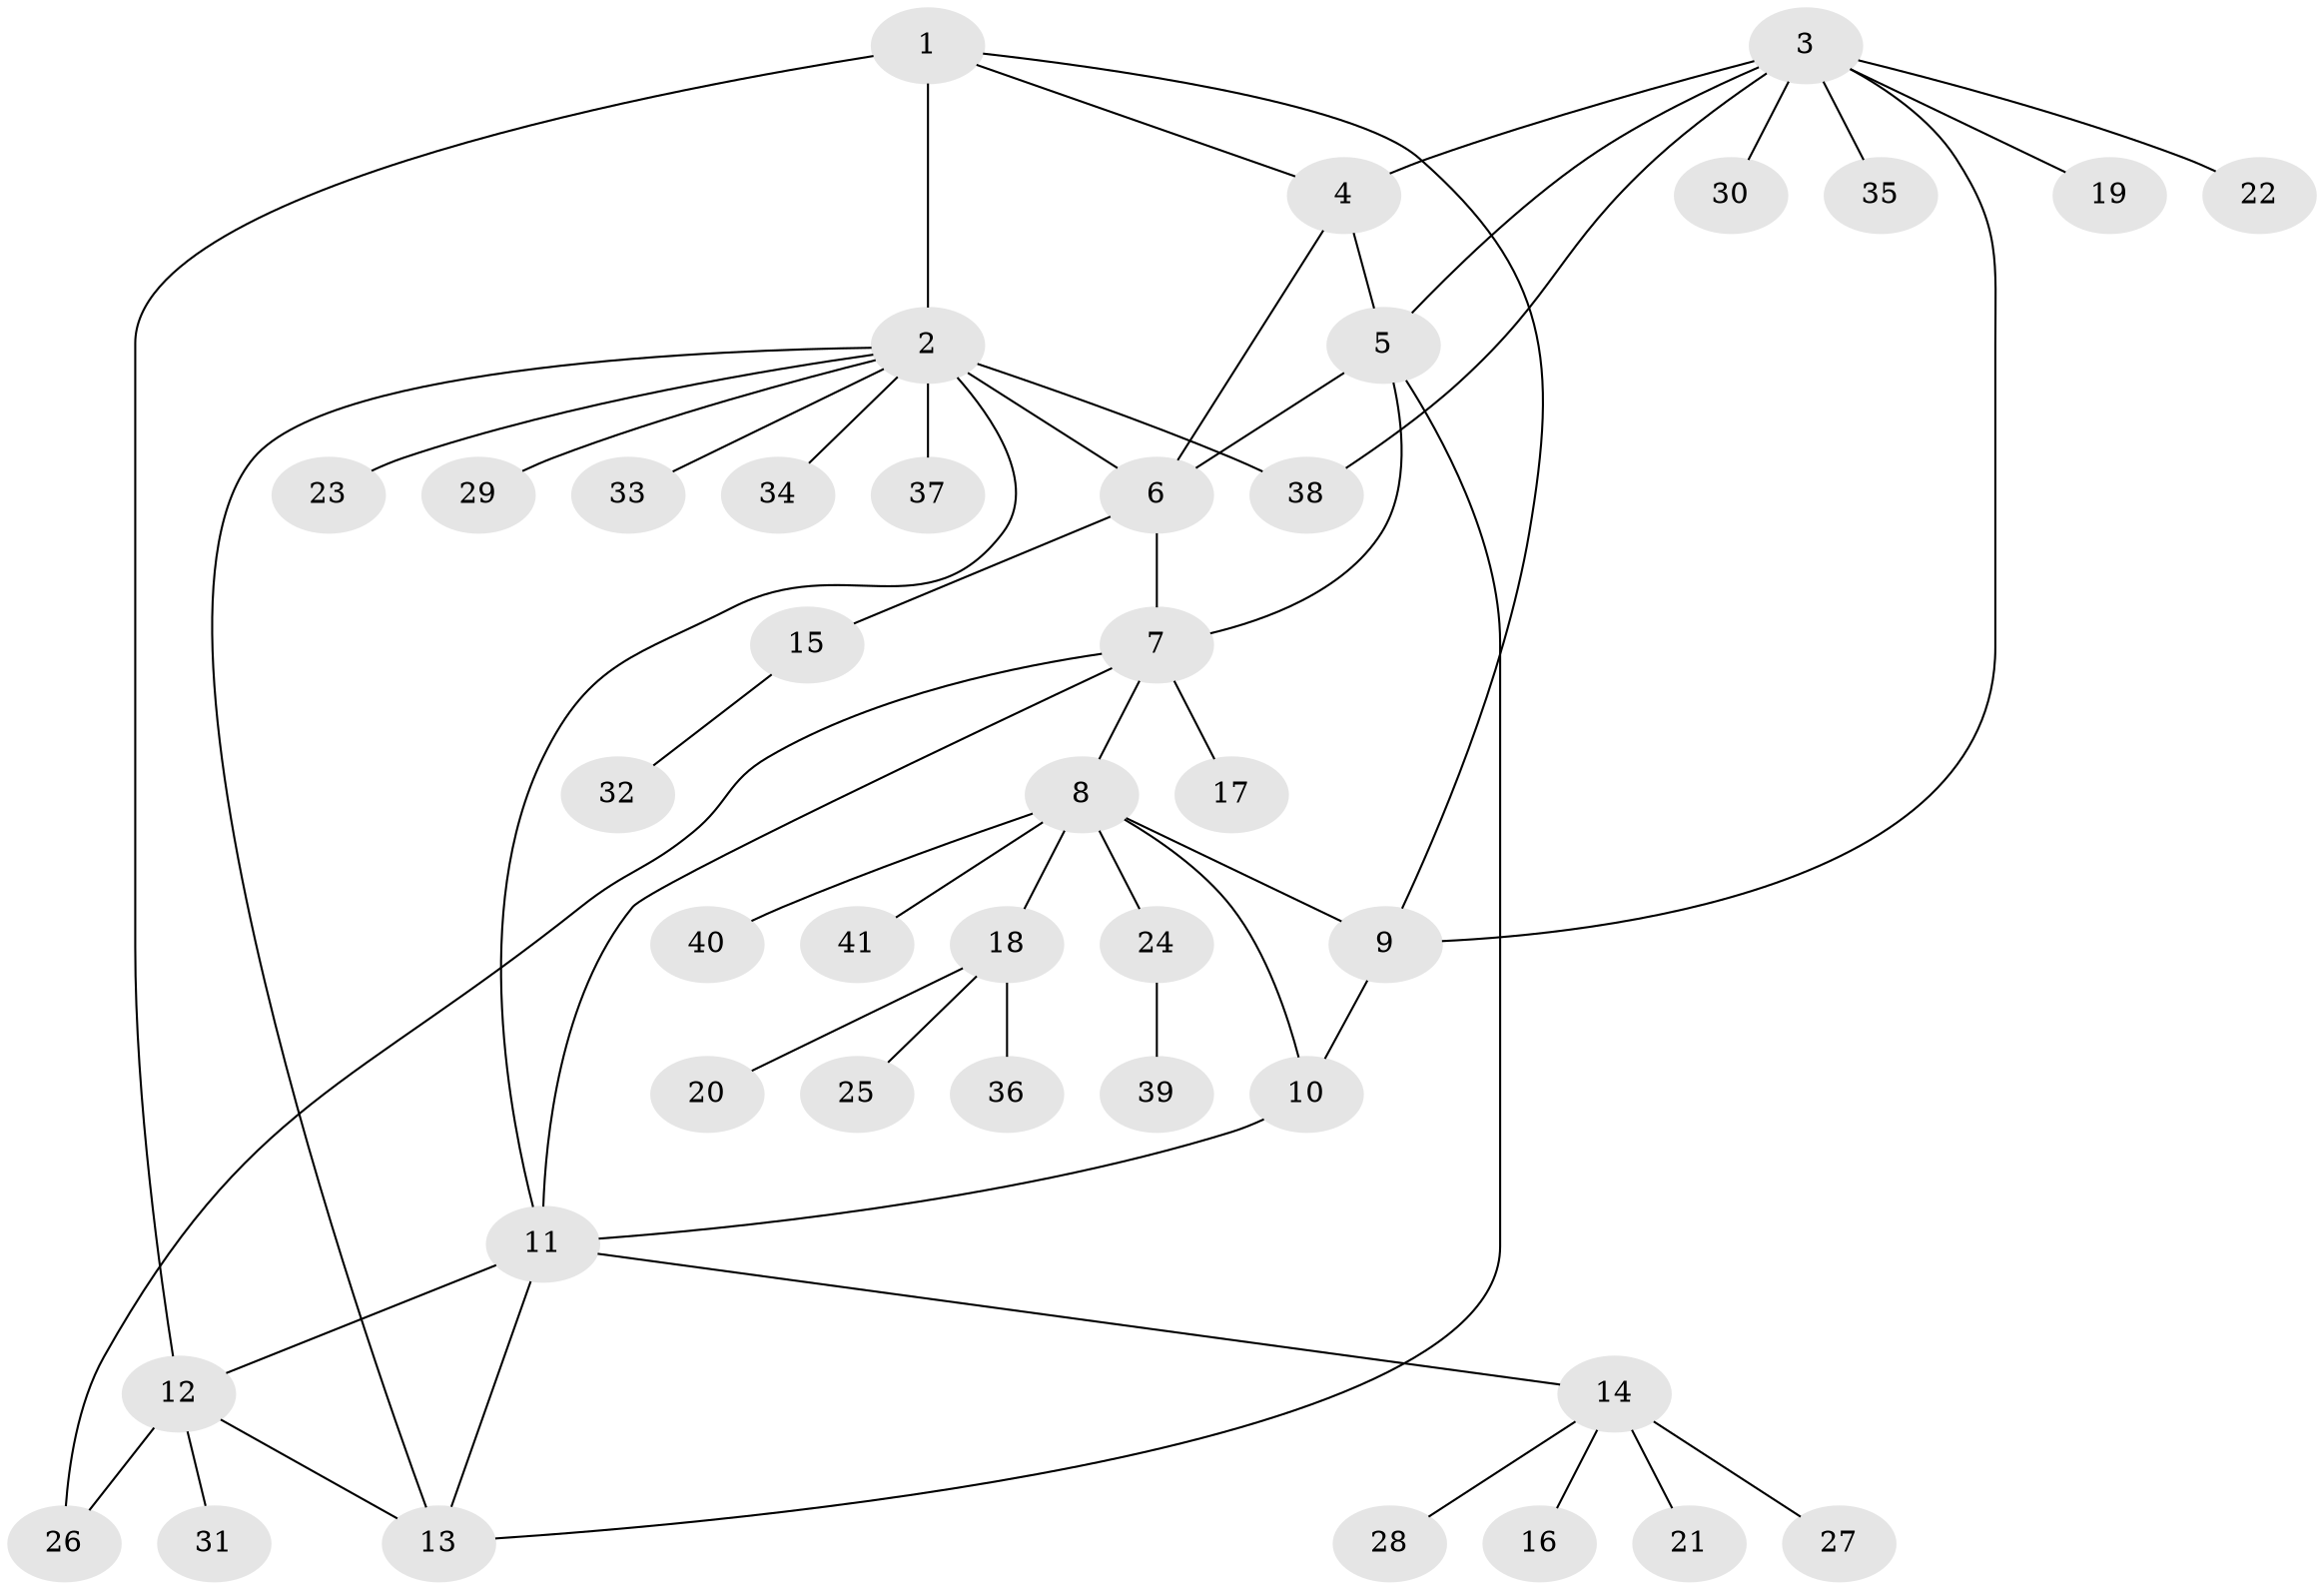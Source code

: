 // original degree distribution, {6: 0.07692307692307693, 3: 0.03076923076923077, 11: 0.015384615384615385, 9: 0.015384615384615385, 4: 0.06153846153846154, 5: 0.046153846153846156, 8: 0.03076923076923077, 1: 0.5076923076923077, 2: 0.2153846153846154}
// Generated by graph-tools (version 1.1) at 2025/52/03/04/25 22:52:26]
// undirected, 41 vertices, 55 edges
graph export_dot {
  node [color=gray90,style=filled];
  1;
  2;
  3;
  4;
  5;
  6;
  7;
  8;
  9;
  10;
  11;
  12;
  13;
  14;
  15;
  16;
  17;
  18;
  19;
  20;
  21;
  22;
  23;
  24;
  25;
  26;
  27;
  28;
  29;
  30;
  31;
  32;
  33;
  34;
  35;
  36;
  37;
  38;
  39;
  40;
  41;
  1 -- 2 [weight=2.0];
  1 -- 4 [weight=1.0];
  1 -- 9 [weight=1.0];
  1 -- 12 [weight=1.0];
  2 -- 6 [weight=2.0];
  2 -- 11 [weight=1.0];
  2 -- 13 [weight=1.0];
  2 -- 23 [weight=1.0];
  2 -- 29 [weight=1.0];
  2 -- 33 [weight=1.0];
  2 -- 34 [weight=1.0];
  2 -- 37 [weight=1.0];
  2 -- 38 [weight=1.0];
  3 -- 4 [weight=1.0];
  3 -- 5 [weight=1.0];
  3 -- 9 [weight=1.0];
  3 -- 19 [weight=1.0];
  3 -- 22 [weight=1.0];
  3 -- 30 [weight=1.0];
  3 -- 35 [weight=1.0];
  3 -- 38 [weight=1.0];
  4 -- 5 [weight=2.0];
  4 -- 6 [weight=1.0];
  5 -- 6 [weight=1.0];
  5 -- 7 [weight=1.0];
  5 -- 13 [weight=1.0];
  6 -- 7 [weight=2.0];
  6 -- 15 [weight=1.0];
  7 -- 8 [weight=1.0];
  7 -- 11 [weight=1.0];
  7 -- 17 [weight=1.0];
  7 -- 26 [weight=1.0];
  8 -- 9 [weight=1.0];
  8 -- 10 [weight=1.0];
  8 -- 18 [weight=1.0];
  8 -- 24 [weight=1.0];
  8 -- 40 [weight=1.0];
  8 -- 41 [weight=1.0];
  9 -- 10 [weight=1.0];
  10 -- 11 [weight=1.0];
  11 -- 12 [weight=1.0];
  11 -- 13 [weight=1.0];
  11 -- 14 [weight=1.0];
  12 -- 13 [weight=1.0];
  12 -- 26 [weight=1.0];
  12 -- 31 [weight=1.0];
  14 -- 16 [weight=1.0];
  14 -- 21 [weight=1.0];
  14 -- 27 [weight=1.0];
  14 -- 28 [weight=1.0];
  15 -- 32 [weight=1.0];
  18 -- 20 [weight=1.0];
  18 -- 25 [weight=1.0];
  18 -- 36 [weight=1.0];
  24 -- 39 [weight=1.0];
}
